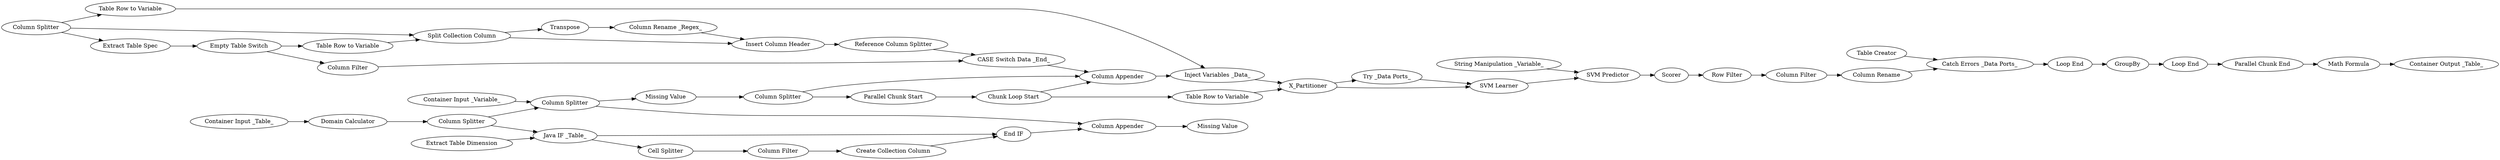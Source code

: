 digraph {
	"-4270080339997390873_166" [label="Column Rename _Regex_"]
	"-8865354257598957038_68" [label="String Manipulation _Variable_"]
	"-2586469246170029908_387" [label="Domain Calculator"]
	"-4270080339997390873_165" [label="Inject Variables _Data_"]
	"-3785559524007251809_385" [label="Java IF _Table_"]
	"-2184073016682648626_240" [label="Catch Errors _Data Ports_"]
	"-3785559524007251809_381" [label="End IF"]
	"-2586469246170029908_238" [label="Container Input _Variable_"]
	"-4270080339997390873_159" [label="Column Splitter"]
	"-4270080339997390873_167" [label="Empty Table Switch"]
	"-4270080339997390873_170" [label="Table Row to Variable"]
	"-2586469246170029908_378" [label="Column Splitter"]
	"-4270080339997390873_94" [label="Reference Column Splitter"]
	"-2184073016682648626_157" [label="Chunk Loop Start"]
	"-2586469246170029908_379" [label="Column Appender"]
	"-3785559524007251809_375" [label="Cell Splitter"]
	"-2184073016682648626_245" [label="Math Formula"]
	"-3785559524007251809_376" [label="Column Filter"]
	"3728094691902366986_149" [label="Column Filter"]
	"-4270080339997390873_160" [label="Table Row to Variable"]
	"-2586469246170029908_240" [label="Column Splitter"]
	"-4270080339997390873_162" [label=Transpose]
	"-3785559524007251809_382" [label="Extract Table Dimension"]
	"-4270080339997390873_168" [label="CASE Switch Data _End_"]
	"-2184073016682648626_46" [label="Loop End"]
	"3728094691902366986_121" [label="Row Filter"]
	"-3785559524007251809_377" [label="Create Collection Column"]
	"-2586469246170029908_241" [label="Missing Value"]
	"-8865354257598957038_93" [label="SVM Predictor"]
	"-2184073016682648626_62" [label=GroupBy]
	"-4270080339997390873_161" [label="Insert Column Header"]
	"-2184073016682648626_158" [label="Loop End"]
	"-2184073016682648626_247" [label="Parallel Chunk End"]
	"-193880264438463888_92" [label="SVM Learner"]
	"-4270080339997390873_153" [label="Split Collection Column"]
	"-2184073016682648626_244" [label="Try _Data Ports_"]
	"-4270080339997390873_164" [label="Column Appender"]
	"-2586469246170029908_237" [label="Container Input _Table_"]
	"-2586469246170029908_242" [label="Column Splitter"]
	"-2184073016682648626_239" [label="Container Output _Table_"]
	"-2184073016682648626_145" [label=X_Partitioner]
	"-2184073016682648626_241" [label="Table Creator"]
	"-2184073016682648626_160" [label="Table Row to Variable"]
	"3728094691902366986_87" [label=Scorer]
	"-2586469246170029908_388" [label="Missing Value"]
	"-4270080339997390873_171" [label="Column Filter"]
	"-4270080339997390873_169" [label="Extract Table Spec"]
	"3728094691902366986_150" [label="Column Rename"]
	"-2184073016682648626_248" [label="Parallel Chunk Start"]
	"-4270080339997390873_159" -> "-4270080339997390873_153"
	"3728094691902366986_121" -> "3728094691902366986_149"
	"-8865354257598957038_68" -> "-8865354257598957038_93"
	"-2184073016682648626_240" -> "-2184073016682648626_46"
	"-4270080339997390873_159" -> "-4270080339997390873_160"
	"-2586469246170029908_378" -> "-2586469246170029908_240"
	"-4270080339997390873_162" -> "-4270080339997390873_166"
	"-8865354257598957038_93" -> "3728094691902366986_87"
	"-2586469246170029908_242" -> "-4270080339997390873_164"
	"3728094691902366986_149" -> "3728094691902366986_150"
	"-2184073016682648626_248" -> "-2184073016682648626_157"
	"-3785559524007251809_385" -> "-3785559524007251809_381"
	"3728094691902366986_150" -> "-2184073016682648626_240"
	"-4270080339997390873_167" -> "-4270080339997390873_170"
	"-2586469246170029908_237" -> "-2586469246170029908_387"
	"-4270080339997390873_160" -> "-4270080339997390873_165"
	"-3785559524007251809_382" -> "-3785559524007251809_385"
	"-2184073016682648626_157" -> "-4270080339997390873_164"
	"-4270080339997390873_165" -> "-2184073016682648626_145"
	"-2184073016682648626_157" -> "-2184073016682648626_160"
	"-2184073016682648626_244" -> "-193880264438463888_92"
	"-2586469246170029908_379" -> "-2586469246170029908_241"
	"-4270080339997390873_159" -> "-4270080339997390873_169"
	"-4270080339997390873_94" -> "-4270080339997390873_168"
	"-2586469246170029908_242" -> "-2184073016682648626_248"
	"-4270080339997390873_161" -> "-4270080339997390873_94"
	"-2586469246170029908_378" -> "-3785559524007251809_385"
	"-4270080339997390873_153" -> "-4270080339997390873_161"
	"-3785559524007251809_377" -> "-3785559524007251809_381"
	"-2586469246170029908_387" -> "-2586469246170029908_378"
	"-2586469246170029908_240" -> "-2586469246170029908_388"
	"-4270080339997390873_171" -> "-4270080339997390873_168"
	"-2586469246170029908_240" -> "-2586469246170029908_379"
	"3728094691902366986_87" -> "3728094691902366986_121"
	"-3785559524007251809_376" -> "-3785559524007251809_377"
	"-3785559524007251809_385" -> "-3785559524007251809_375"
	"-2184073016682648626_46" -> "-2184073016682648626_62"
	"-2184073016682648626_245" -> "-2184073016682648626_239"
	"-4270080339997390873_168" -> "-4270080339997390873_164"
	"-4270080339997390873_153" -> "-4270080339997390873_162"
	"-2184073016682648626_158" -> "-2184073016682648626_247"
	"-3785559524007251809_375" -> "-3785559524007251809_376"
	"-2184073016682648626_145" -> "-2184073016682648626_244"
	"-4270080339997390873_166" -> "-4270080339997390873_161"
	"-3785559524007251809_381" -> "-2586469246170029908_379"
	"-2184073016682648626_145" -> "-193880264438463888_92"
	"-2184073016682648626_247" -> "-2184073016682648626_245"
	"-2184073016682648626_241" -> "-2184073016682648626_240"
	"-4270080339997390873_170" -> "-4270080339997390873_153"
	"-2586469246170029908_388" -> "-2586469246170029908_242"
	"-2586469246170029908_238" -> "-2586469246170029908_240"
	"-4270080339997390873_169" -> "-4270080339997390873_167"
	"-193880264438463888_92" -> "-8865354257598957038_93"
	"-2184073016682648626_62" -> "-2184073016682648626_158"
	"-2184073016682648626_160" -> "-2184073016682648626_145"
	"-4270080339997390873_164" -> "-4270080339997390873_165"
	"-4270080339997390873_167" -> "-4270080339997390873_171"
	rankdir=LR
}
